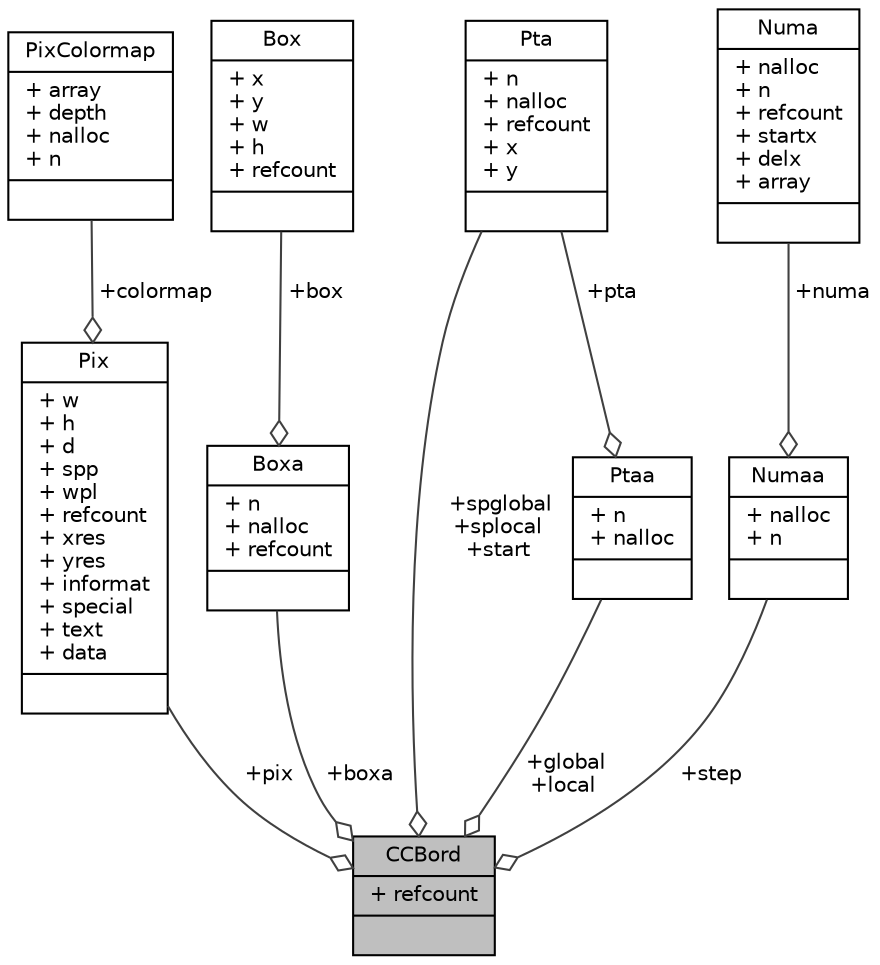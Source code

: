 digraph "CCBord"
{
 // LATEX_PDF_SIZE
  edge [fontname="Helvetica",fontsize="10",labelfontname="Helvetica",labelfontsize="10"];
  node [fontname="Helvetica",fontsize="10",shape=record];
  Node1 [label="{CCBord\n|+ refcount\l|}",height=0.2,width=0.4,color="black", fillcolor="grey75", style="filled", fontcolor="black",tooltip=" "];
  Node2 -> Node1 [color="grey25",fontsize="10",style="solid",label=" +pix" ,arrowhead="odiamond",fontname="Helvetica"];
  Node2 [label="{Pix\n|+ w\l+ h\l+ d\l+ spp\l+ wpl\l+ refcount\l+ xres\l+ yres\l+ informat\l+ special\l+ text\l+ data\l|}",height=0.2,width=0.4,color="black", fillcolor="white", style="filled",URL="$struct_pix.html",tooltip=" "];
  Node3 -> Node2 [color="grey25",fontsize="10",style="solid",label=" +colormap" ,arrowhead="odiamond",fontname="Helvetica"];
  Node3 [label="{PixColormap\n|+ array\l+ depth\l+ nalloc\l+ n\l|}",height=0.2,width=0.4,color="black", fillcolor="white", style="filled",URL="$struct_pix_colormap.html",tooltip=" "];
  Node4 -> Node1 [color="grey25",fontsize="10",style="solid",label=" +boxa" ,arrowhead="odiamond",fontname="Helvetica"];
  Node4 [label="{Boxa\n|+ n\l+ nalloc\l+ refcount\l|}",height=0.2,width=0.4,color="black", fillcolor="white", style="filled",URL="$struct_boxa.html",tooltip=" "];
  Node5 -> Node4 [color="grey25",fontsize="10",style="solid",label=" +box" ,arrowhead="odiamond",fontname="Helvetica"];
  Node5 [label="{Box\n|+ x\l+ y\l+ w\l+ h\l+ refcount\l|}",height=0.2,width=0.4,color="black", fillcolor="white", style="filled",URL="$struct_box.html",tooltip=" "];
  Node6 -> Node1 [color="grey25",fontsize="10",style="solid",label=" +spglobal\n+splocal\n+start" ,arrowhead="odiamond",fontname="Helvetica"];
  Node6 [label="{Pta\n|+ n\l+ nalloc\l+ refcount\l+ x\l+ y\l|}",height=0.2,width=0.4,color="black", fillcolor="white", style="filled",URL="$struct_pta.html",tooltip=" "];
  Node7 -> Node1 [color="grey25",fontsize="10",style="solid",label=" +global\n+local" ,arrowhead="odiamond",fontname="Helvetica"];
  Node7 [label="{Ptaa\n|+ n\l+ nalloc\l|}",height=0.2,width=0.4,color="black", fillcolor="white", style="filled",URL="$struct_ptaa.html",tooltip=" "];
  Node6 -> Node7 [color="grey25",fontsize="10",style="solid",label=" +pta" ,arrowhead="odiamond",fontname="Helvetica"];
  Node8 -> Node1 [color="grey25",fontsize="10",style="solid",label=" +step" ,arrowhead="odiamond",fontname="Helvetica"];
  Node8 [label="{Numaa\n|+ nalloc\l+ n\l|}",height=0.2,width=0.4,color="black", fillcolor="white", style="filled",URL="$struct_numaa.html",tooltip=" "];
  Node9 -> Node8 [color="grey25",fontsize="10",style="solid",label=" +numa" ,arrowhead="odiamond",fontname="Helvetica"];
  Node9 [label="{Numa\n|+ nalloc\l+ n\l+ refcount\l+ startx\l+ delx\l+ array\l|}",height=0.2,width=0.4,color="black", fillcolor="white", style="filled",URL="$struct_numa.html",tooltip=" "];
}

